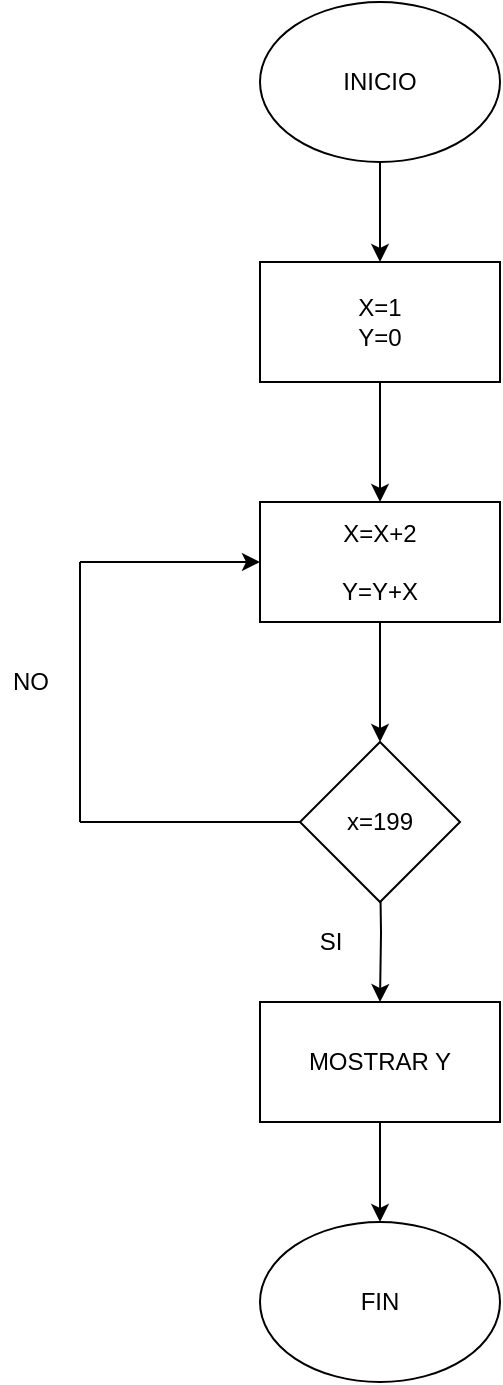<mxfile version="15.3.2" type="device"><diagram id="kCP72X-3KWuWMA8FDw5K" name="Page-1"><mxGraphModel dx="1422" dy="752" grid="1" gridSize="10" guides="1" tooltips="1" connect="1" arrows="1" fold="1" page="1" pageScale="1" pageWidth="827" pageHeight="1169" math="0" shadow="0"><root><mxCell id="0"/><mxCell id="1" parent="0"/><mxCell id="x0PX01ayZH4A3rWR7BIM-3" style="edgeStyle=orthogonalEdgeStyle;rounded=0;orthogonalLoop=1;jettySize=auto;html=1;exitX=0.5;exitY=1;exitDx=0;exitDy=0;entryX=0.5;entryY=0;entryDx=0;entryDy=0;" parent="1" source="x0PX01ayZH4A3rWR7BIM-1" target="x0PX01ayZH4A3rWR7BIM-2" edge="1"><mxGeometry relative="1" as="geometry"/></mxCell><mxCell id="x0PX01ayZH4A3rWR7BIM-1" value="INICIO" style="ellipse;whiteSpace=wrap;html=1;" parent="1" vertex="1"><mxGeometry x="300" y="20" width="120" height="80" as="geometry"/></mxCell><mxCell id="x0PX01ayZH4A3rWR7BIM-8" style="edgeStyle=orthogonalEdgeStyle;rounded=0;orthogonalLoop=1;jettySize=auto;html=1;exitX=0.5;exitY=1;exitDx=0;exitDy=0;entryX=0.5;entryY=0;entryDx=0;entryDy=0;" parent="1" source="x0PX01ayZH4A3rWR7BIM-2" target="33wLcV2PnkMPAXomXc7x-5" edge="1"><mxGeometry relative="1" as="geometry"><mxPoint x="360" y="260" as="targetPoint"/></mxGeometry></mxCell><mxCell id="x0PX01ayZH4A3rWR7BIM-2" value="&lt;div&gt;X=1&lt;/div&gt;&lt;div&gt;Y=0&lt;/div&gt;" style="rounded=0;whiteSpace=wrap;html=1;" parent="1" vertex="1"><mxGeometry x="300" y="150" width="120" height="60" as="geometry"/></mxCell><mxCell id="x0PX01ayZH4A3rWR7BIM-9" style="edgeStyle=orthogonalEdgeStyle;rounded=0;orthogonalLoop=1;jettySize=auto;html=1;exitX=0.5;exitY=1;exitDx=0;exitDy=0;entryX=0.5;entryY=0;entryDx=0;entryDy=0;" parent="1" edge="1"><mxGeometry relative="1" as="geometry"><mxPoint x="360" y="330" as="sourcePoint"/><mxPoint x="360" y="390" as="targetPoint"/></mxGeometry></mxCell><mxCell id="x0PX01ayZH4A3rWR7BIM-11" style="edgeStyle=orthogonalEdgeStyle;rounded=0;orthogonalLoop=1;jettySize=auto;html=1;exitX=0.5;exitY=1;exitDx=0;exitDy=0;entryX=0.5;entryY=0;entryDx=0;entryDy=0;" parent="1" target="x0PX01ayZH4A3rWR7BIM-6" edge="1"><mxGeometry relative="1" as="geometry"><mxPoint x="360" y="450" as="sourcePoint"/></mxGeometry></mxCell><mxCell id="x0PX01ayZH4A3rWR7BIM-12" style="edgeStyle=orthogonalEdgeStyle;rounded=0;orthogonalLoop=1;jettySize=auto;html=1;exitX=0.5;exitY=1;exitDx=0;exitDy=0;entryX=0.5;entryY=0;entryDx=0;entryDy=0;" parent="1" source="x0PX01ayZH4A3rWR7BIM-6" target="x0PX01ayZH4A3rWR7BIM-7" edge="1"><mxGeometry relative="1" as="geometry"/></mxCell><mxCell id="x0PX01ayZH4A3rWR7BIM-6" value="MOSTRAR Y" style="rounded=0;whiteSpace=wrap;html=1;" parent="1" vertex="1"><mxGeometry x="300" y="520" width="120" height="60" as="geometry"/></mxCell><mxCell id="x0PX01ayZH4A3rWR7BIM-7" value="FIN" style="ellipse;whiteSpace=wrap;html=1;" parent="1" vertex="1"><mxGeometry x="300" y="630" width="120" height="80" as="geometry"/></mxCell><mxCell id="33wLcV2PnkMPAXomXc7x-4" value="x=199" style="rhombus;whiteSpace=wrap;html=1;" parent="1" vertex="1"><mxGeometry x="320" y="390" width="80" height="80" as="geometry"/></mxCell><mxCell id="33wLcV2PnkMPAXomXc7x-5" value="&lt;div&gt;X=X+2&lt;/div&gt;&lt;div&gt;&lt;br&gt;&lt;/div&gt;&lt;div&gt;Y=Y+X&lt;br&gt;&lt;/div&gt;" style="rounded=0;whiteSpace=wrap;html=1;" parent="1" vertex="1"><mxGeometry x="300" y="270" width="120" height="60" as="geometry"/></mxCell><mxCell id="33wLcV2PnkMPAXomXc7x-6" value="SI" style="text;html=1;align=center;verticalAlign=middle;resizable=0;points=[];autosize=1;strokeColor=none;fillColor=none;" parent="1" vertex="1"><mxGeometry x="320" y="480" width="30" height="20" as="geometry"/></mxCell><mxCell id="33wLcV2PnkMPAXomXc7x-9" value="" style="endArrow=none;html=1;entryX=0;entryY=0.5;entryDx=0;entryDy=0;" parent="1" target="33wLcV2PnkMPAXomXc7x-4" edge="1"><mxGeometry width="50" height="50" relative="1" as="geometry"><mxPoint x="210" y="430" as="sourcePoint"/><mxPoint x="230" y="405" as="targetPoint"/></mxGeometry></mxCell><mxCell id="33wLcV2PnkMPAXomXc7x-10" value="" style="endArrow=none;html=1;" parent="1" edge="1"><mxGeometry width="50" height="50" relative="1" as="geometry"><mxPoint x="210" y="430" as="sourcePoint"/><mxPoint x="210" y="300" as="targetPoint"/></mxGeometry></mxCell><mxCell id="33wLcV2PnkMPAXomXc7x-11" value="" style="endArrow=classic;html=1;entryX=0;entryY=0.5;entryDx=0;entryDy=0;" parent="1" target="33wLcV2PnkMPAXomXc7x-5" edge="1"><mxGeometry width="50" height="50" relative="1" as="geometry"><mxPoint x="210" y="300" as="sourcePoint"/><mxPoint x="260" y="250" as="targetPoint"/></mxGeometry></mxCell><mxCell id="33wLcV2PnkMPAXomXc7x-12" value="NO" style="text;html=1;align=center;verticalAlign=middle;resizable=0;points=[];autosize=1;strokeColor=none;fillColor=none;" parent="1" vertex="1"><mxGeometry x="170" y="350" width="30" height="20" as="geometry"/></mxCell></root></mxGraphModel></diagram></mxfile>